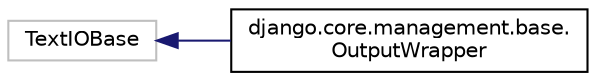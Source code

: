 digraph "Graphical Class Hierarchy"
{
 // LATEX_PDF_SIZE
  edge [fontname="Helvetica",fontsize="10",labelfontname="Helvetica",labelfontsize="10"];
  node [fontname="Helvetica",fontsize="10",shape=record];
  rankdir="LR";
  Node3981 [label="TextIOBase",height=0.2,width=0.4,color="grey75", fillcolor="white", style="filled",tooltip=" "];
  Node3981 -> Node0 [dir="back",color="midnightblue",fontsize="10",style="solid",fontname="Helvetica"];
  Node0 [label="django.core.management.base.\lOutputWrapper",height=0.2,width=0.4,color="black", fillcolor="white", style="filled",URL="$classdjango_1_1core_1_1management_1_1base_1_1_output_wrapper.html",tooltip=" "];
}
